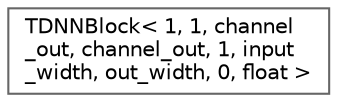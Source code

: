 digraph "Graphical Class Hierarchy"
{
 // LATEX_PDF_SIZE
  bgcolor="transparent";
  edge [fontname=Helvetica,fontsize=10,labelfontname=Helvetica,labelfontsize=10];
  node [fontname=Helvetica,fontsize=10,shape=box,height=0.2,width=0.4];
  rankdir="LR";
  Node0 [id="Node000000",label="TDNNBlock\< 1, 1, channel\l_out, channel_out, 1, input\l_width, out_width, 0, float \>",height=0.2,width=0.4,color="grey40", fillcolor="white", style="filled",URL="$class_t_d_n_n_block.html",tooltip=" "];
}
